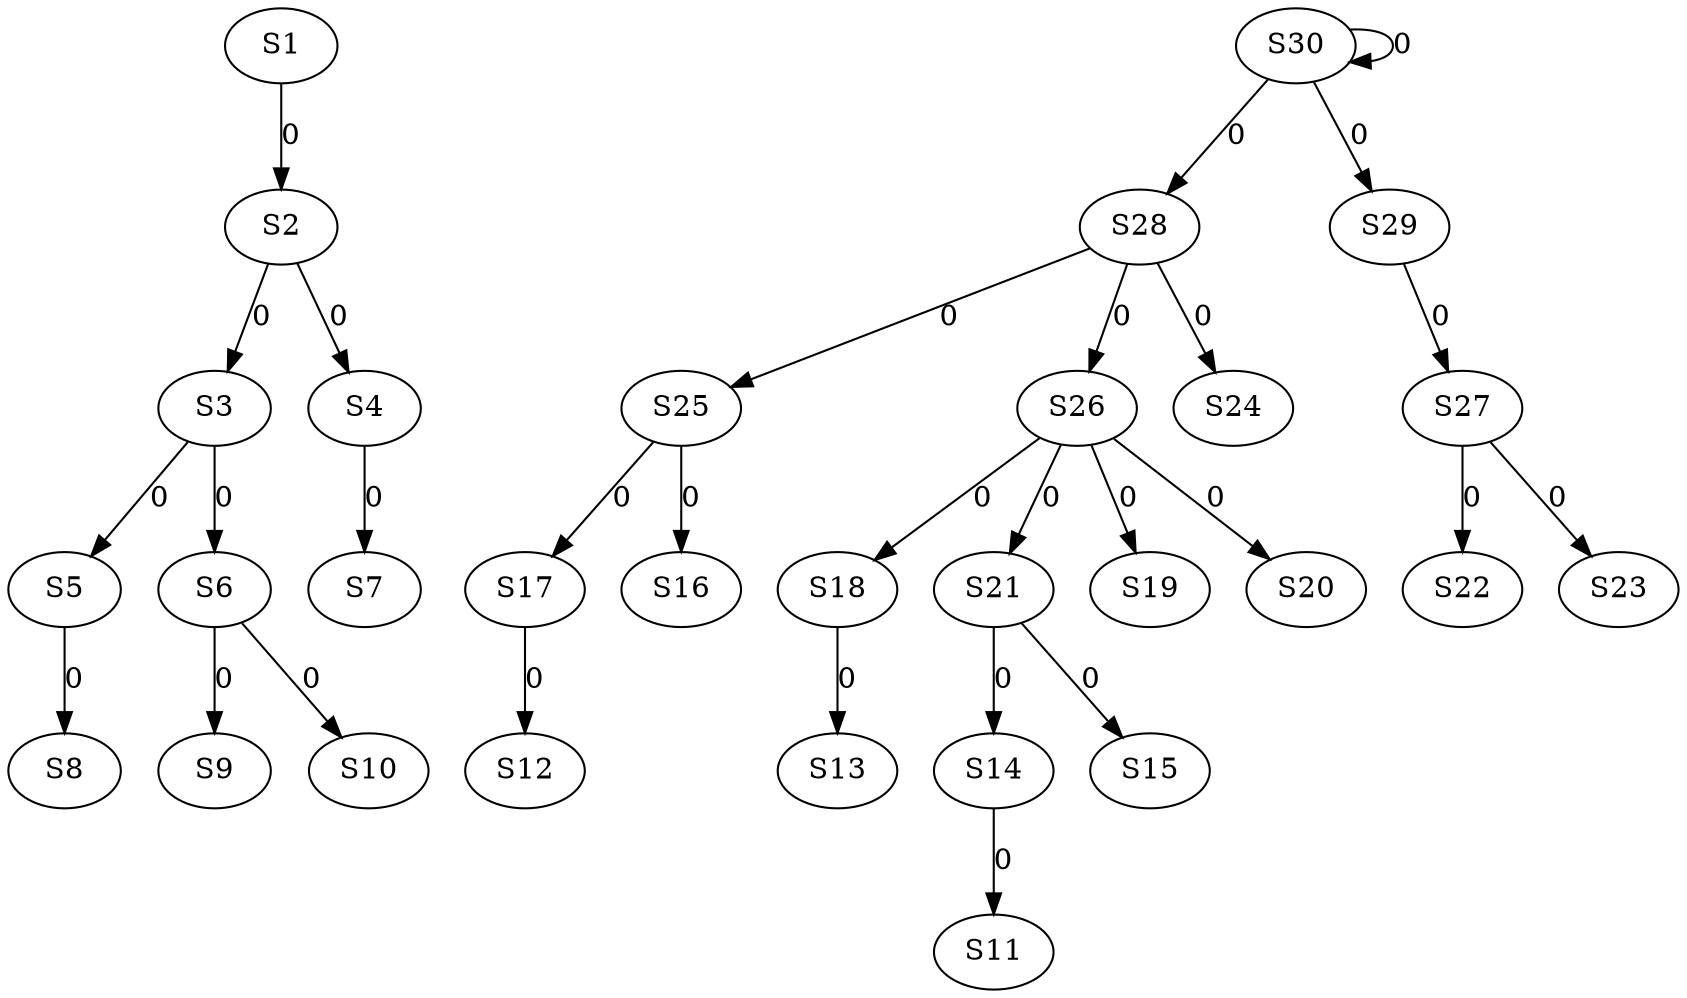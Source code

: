 strict digraph {
	S1 -> S2 [ label = 0 ];
	S2 -> S3 [ label = 0 ];
	S2 -> S4 [ label = 0 ];
	S3 -> S5 [ label = 0 ];
	S3 -> S6 [ label = 0 ];
	S4 -> S7 [ label = 0 ];
	S5 -> S8 [ label = 0 ];
	S6 -> S9 [ label = 0 ];
	S6 -> S10 [ label = 0 ];
	S14 -> S11 [ label = 0 ];
	S17 -> S12 [ label = 0 ];
	S18 -> S13 [ label = 0 ];
	S21 -> S14 [ label = 0 ];
	S21 -> S15 [ label = 0 ];
	S25 -> S16 [ label = 0 ];
	S25 -> S17 [ label = 0 ];
	S26 -> S18 [ label = 0 ];
	S26 -> S19 [ label = 0 ];
	S26 -> S20 [ label = 0 ];
	S26 -> S21 [ label = 0 ];
	S27 -> S22 [ label = 0 ];
	S27 -> S23 [ label = 0 ];
	S28 -> S24 [ label = 0 ];
	S28 -> S25 [ label = 0 ];
	S28 -> S26 [ label = 0 ];
	S29 -> S27 [ label = 0 ];
	S30 -> S28 [ label = 0 ];
	S30 -> S29 [ label = 0 ];
	S30 -> S30 [ label = 0 ];
}